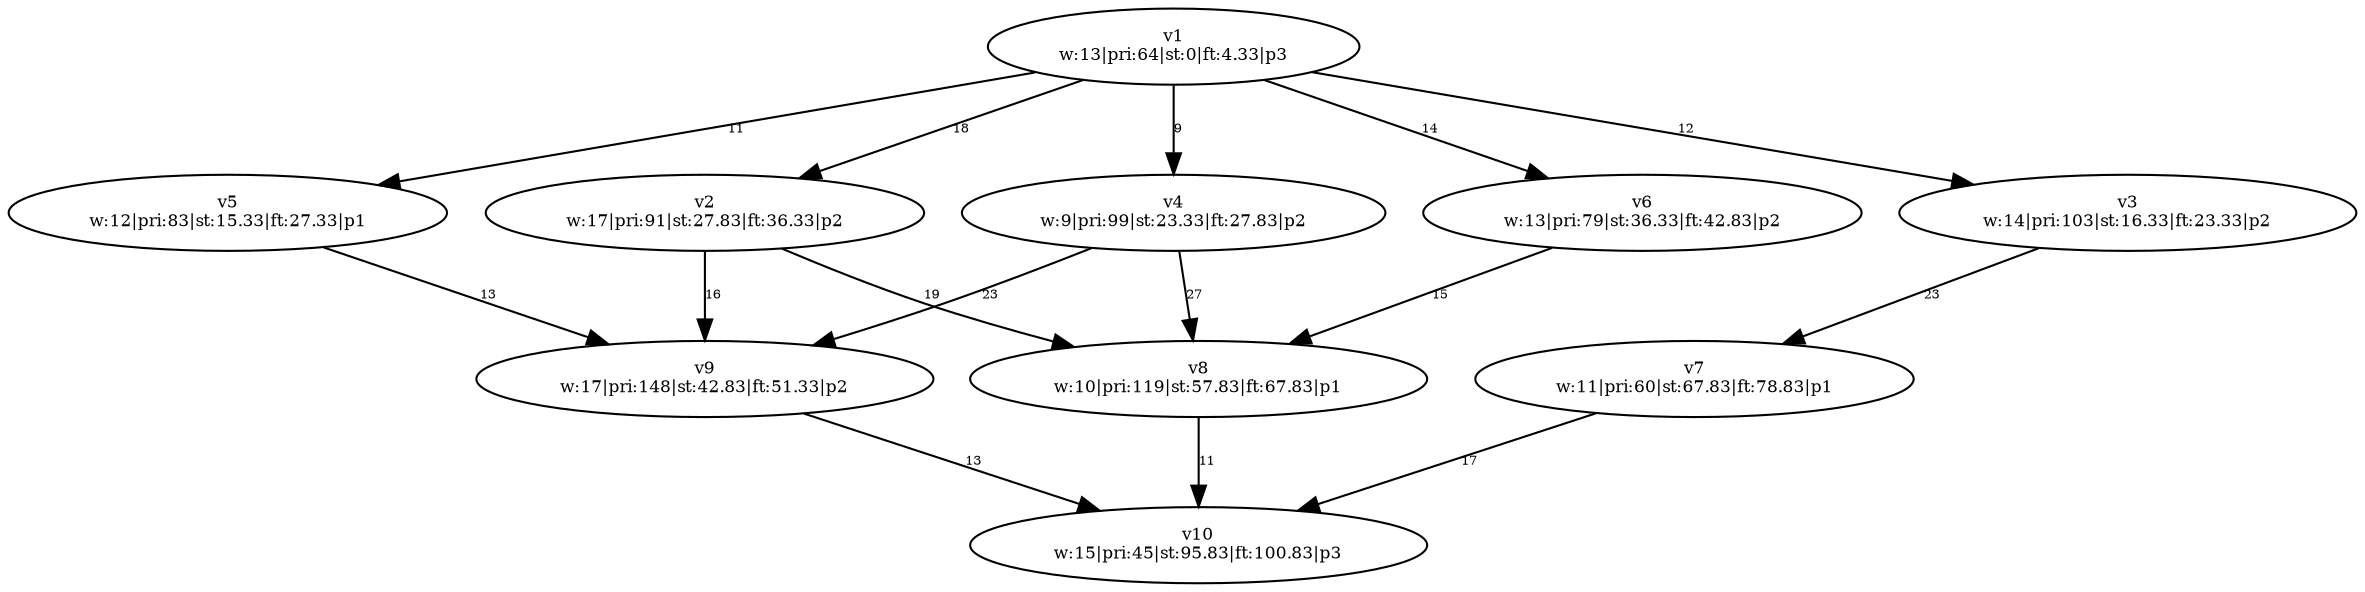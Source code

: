 digraph {
	v1 [label="v1
w:13|pri:64|st:0|ft:4.33|p3" fontsize=8.0]
	v3 [label="v3
w:14|pri:103|st:16.33|ft:23.33|p2" fontsize=8.0]
	v4 [label="v4
w:9|pri:99|st:23.33|ft:27.83|p2" fontsize=8.0]
	v2 [label="v2
w:17|pri:91|st:27.83|ft:36.33|p2" fontsize=8.0]
	v5 [label="v5
w:12|pri:83|st:15.33|ft:27.33|p1" fontsize=8.0]
	v6 [label="v6
w:13|pri:79|st:36.33|ft:42.83|p2" fontsize=8.0]
	v9 [label="v9
w:17|pri:148|st:42.83|ft:51.33|p2" fontsize=8.0]
	v8 [label="v8
w:10|pri:119|st:57.83|ft:67.83|p1" fontsize=8.0]
	v7 [label="v7
w:11|pri:60|st:67.83|ft:78.83|p1" fontsize=8.0]
	v10 [label="v10
w:15|pri:45|st:95.83|ft:100.83|p3" fontsize=8.0]
	v1 -> v2 [label=18 constraint=true fontsize=6.0]
	v1 -> v3 [label=12 constraint=true fontsize=6.0]
	v1 -> v4 [label=9 constraint=true fontsize=6.0]
	v1 -> v5 [label=11 constraint=true fontsize=6.0]
	v1 -> v6 [label=14 constraint=true fontsize=6.0]
	v2 -> v8 [label=19 constraint=true fontsize=6.0]
	v2 -> v9 [label=16 constraint=true fontsize=6.0]
	v3 -> v7 [label=23 constraint=true fontsize=6.0]
	v4 -> v8 [label=27 constraint=true fontsize=6.0]
	v4 -> v9 [label=23 constraint=true fontsize=6.0]
	v5 -> v9 [label=13 constraint=true fontsize=6.0]
	v6 -> v8 [label=15 constraint=true fontsize=6.0]
	v7 -> v10 [label=17 constraint=true fontsize=6.0]
	v8 -> v10 [label=11 constraint=true fontsize=6.0]
	v9 -> v10 [label=13 constraint=true fontsize=6.0]
}
